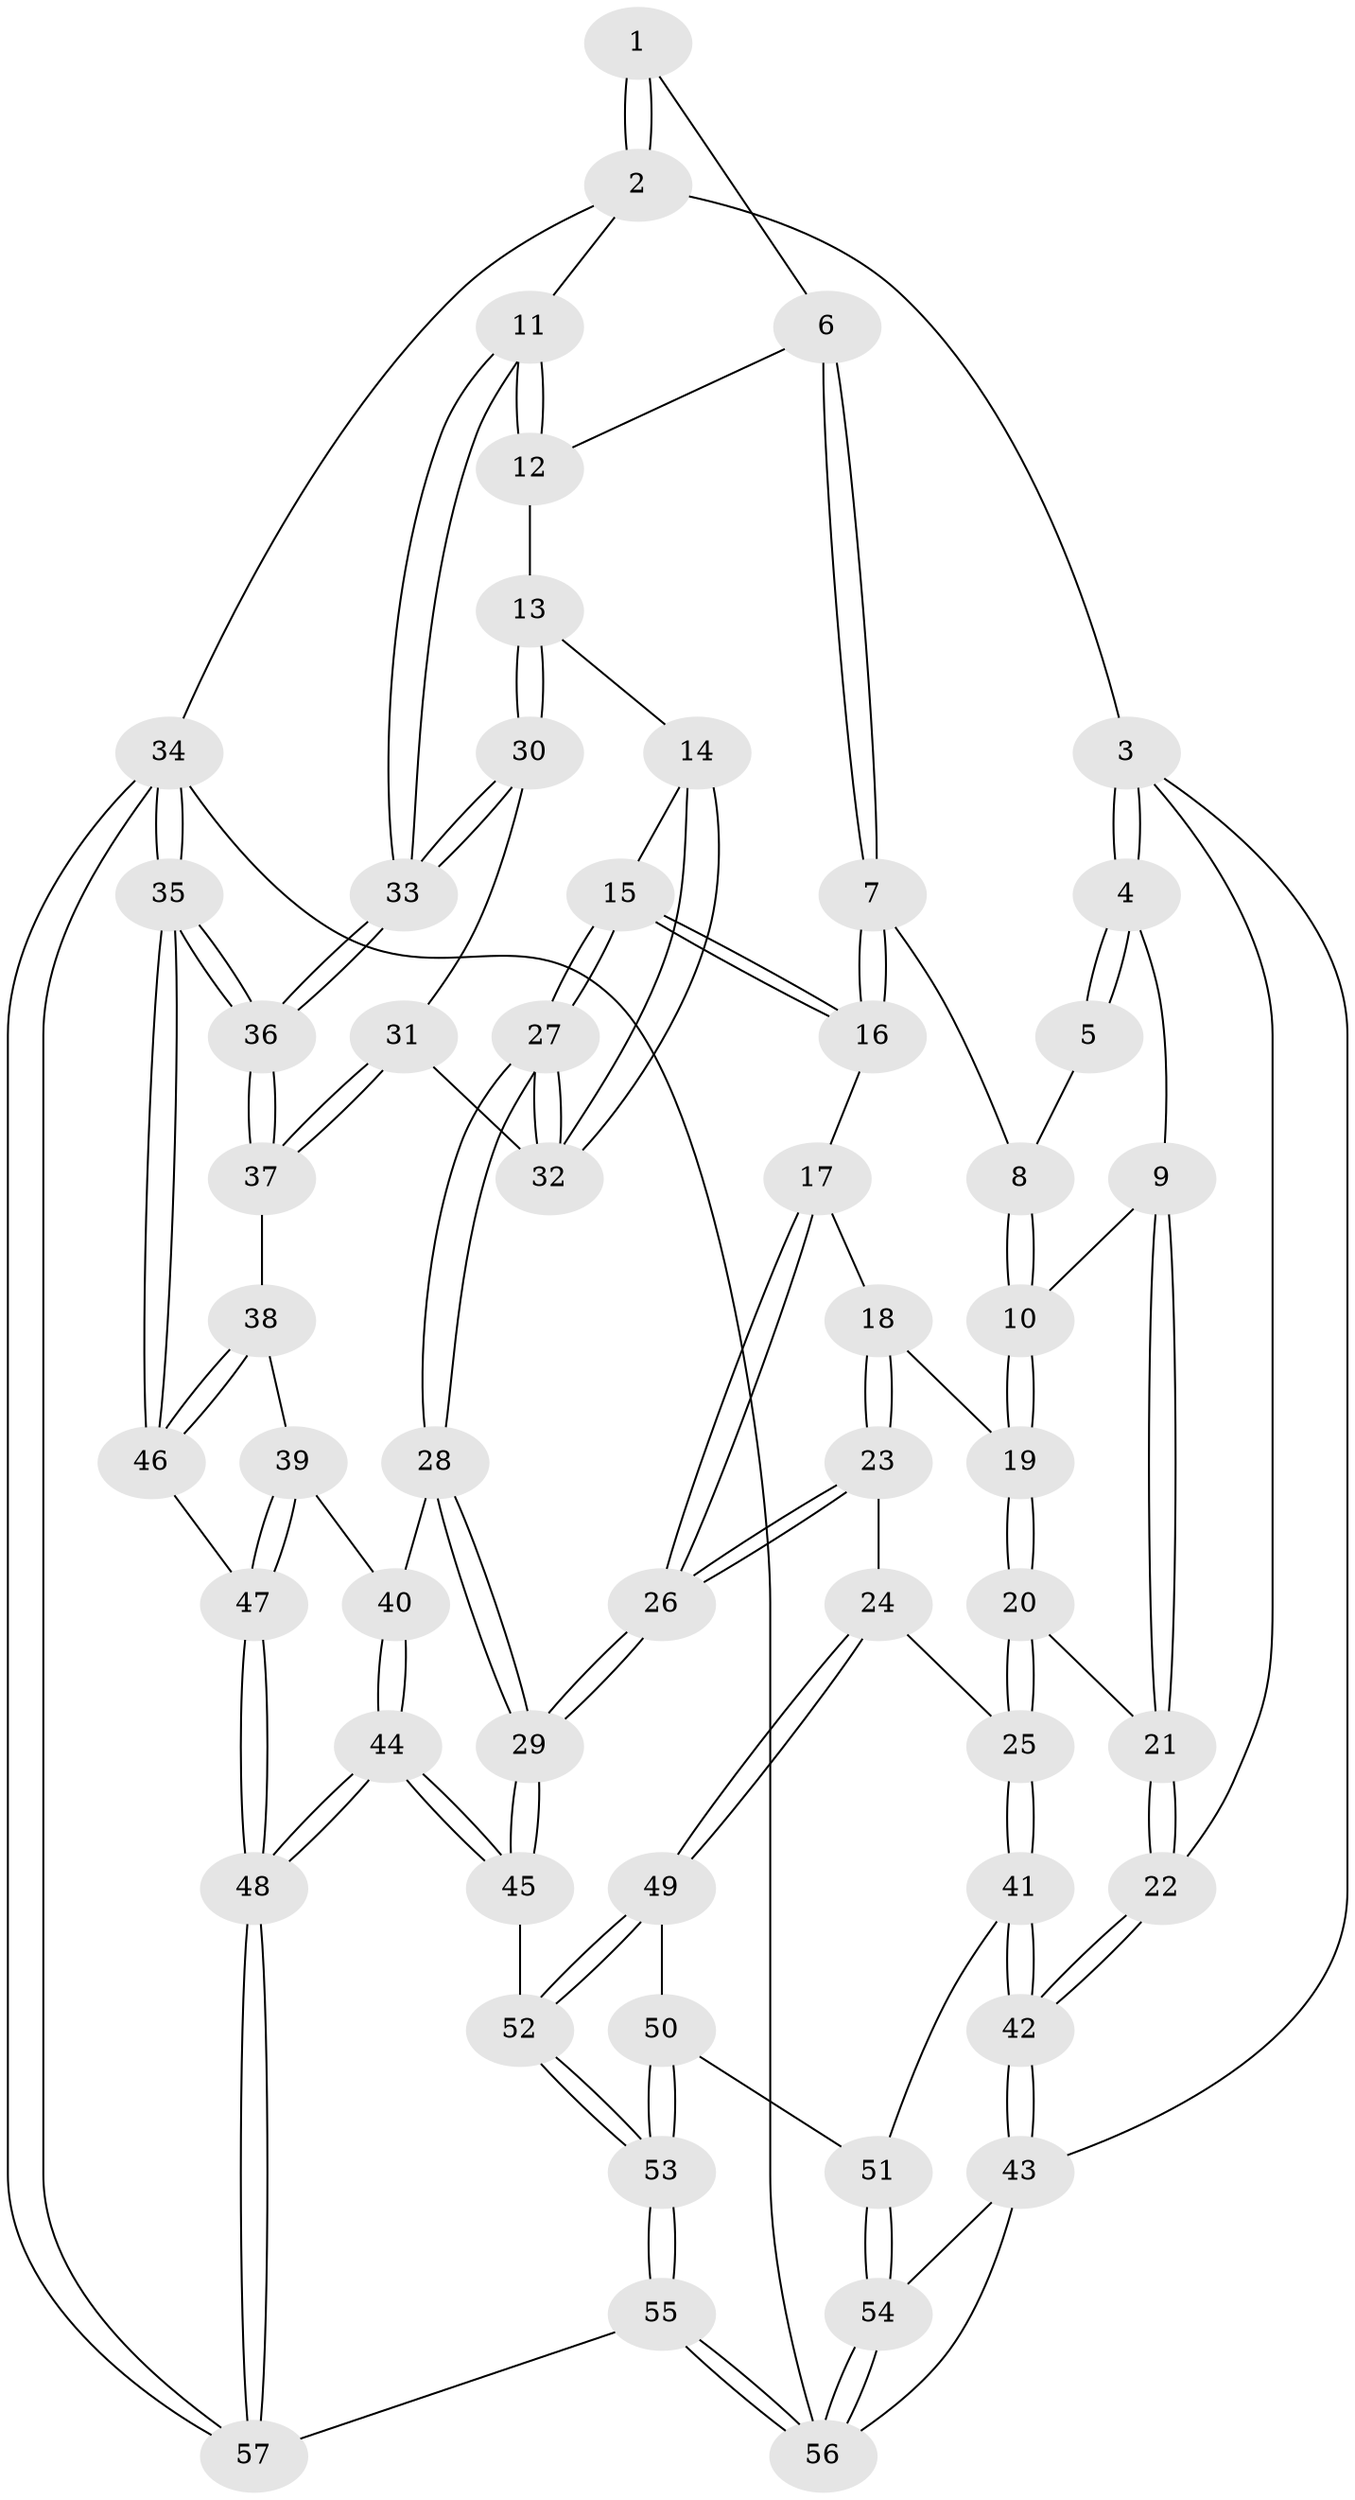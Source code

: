 // coarse degree distribution, {2: 0.1, 4: 0.15, 3: 0.7, 5: 0.05}
// Generated by graph-tools (version 1.1) at 2025/54/03/04/25 22:54:39]
// undirected, 57 vertices, 139 edges
graph export_dot {
  node [color=gray90,style=filled];
  1 [pos="+0.8046006243726592+0"];
  2 [pos="+1+0"];
  3 [pos="+0+0"];
  4 [pos="+0+0"];
  5 [pos="+0.5358002481442359+0"];
  6 [pos="+0.7789060002599151+0.18413482035828457"];
  7 [pos="+0.7282187368023154+0.21674691668838492"];
  8 [pos="+0.5123077207876794+0.013755822712001002"];
  9 [pos="+0.25801186359508244+0.07169329176108528"];
  10 [pos="+0.39935002230494754+0.1825208385579775"];
  11 [pos="+1+0"];
  12 [pos="+0.8021279991622814+0.18506915127512738"];
  13 [pos="+0.9853693331461518+0.3465444247306519"];
  14 [pos="+0.9082569177146308+0.3821944944197375"];
  15 [pos="+0.7751523104225639+0.38123016672064663"];
  16 [pos="+0.699181902600303+0.31469244065036833"];
  17 [pos="+0.6653846554692125+0.3285492450832564"];
  18 [pos="+0.4695910786422599+0.307340048222695"];
  19 [pos="+0.3872292137942018+0.23591464482624355"];
  20 [pos="+0.1945923002150041+0.3430290818070089"];
  21 [pos="+0+0.33528528996618806"];
  22 [pos="+0+0.3349555523283602"];
  23 [pos="+0.4872133480299462+0.5925421256106915"];
  24 [pos="+0.3699208495493688+0.6095547307948768"];
  25 [pos="+0.3660943257508863+0.6079593861702196"];
  26 [pos="+0.5732900260381768+0.6242405491351116"];
  27 [pos="+0.7667546908817151+0.5420309499032318"];
  28 [pos="+0.7382373829024489+0.5897217100376928"];
  29 [pos="+0.5786514962020205+0.6287677601968006"];
  30 [pos="+1+0.3372641005141197"];
  31 [pos="+0.9258265621567221+0.5484075569307839"];
  32 [pos="+0.8901980911778188+0.5169818842227463"];
  33 [pos="+1+0.2868501454426035"];
  34 [pos="+1+1"];
  35 [pos="+1+0.9925643225841281"];
  36 [pos="+1+0.5745462472074062"];
  37 [pos="+0.9600631806376896+0.6078777344006713"];
  38 [pos="+0.8976116885766676+0.6695459215623362"];
  39 [pos="+0.8946323977720425+0.6708688433969928"];
  40 [pos="+0.823427732896255+0.6550511241265976"];
  41 [pos="+0.10939213972732709+0.6936253188087736"];
  42 [pos="+0+0.6393947887671904"];
  43 [pos="+0+0.7199603402453221"];
  44 [pos="+0.7238662187242269+0.901420693128429"];
  45 [pos="+0.607652564561405+0.8160760747325875"];
  46 [pos="+1+0.8717232555018143"];
  47 [pos="+0.8867322697688858+0.790419139604321"];
  48 [pos="+0.7404380732403762+0.9203143220009343"];
  49 [pos="+0.3665598816674276+0.6349492451142339"];
  50 [pos="+0.3417779451925794+0.7965642594980974"];
  51 [pos="+0.22804378699377637+0.8418764978464605"];
  52 [pos="+0.49239103930043043+0.8803705728883906"];
  53 [pos="+0.45279067041114285+0.9037807696391603"];
  54 [pos="+0.19246972645948665+1"];
  55 [pos="+0.30832363829658865+1"];
  56 [pos="+0.2675606296008453+1"];
  57 [pos="+0.8508693163542356+1"];
  1 -- 2;
  1 -- 2;
  1 -- 6;
  2 -- 3;
  2 -- 11;
  2 -- 34;
  3 -- 4;
  3 -- 4;
  3 -- 22;
  3 -- 43;
  4 -- 5;
  4 -- 5;
  4 -- 9;
  5 -- 8;
  6 -- 7;
  6 -- 7;
  6 -- 12;
  7 -- 8;
  7 -- 16;
  7 -- 16;
  8 -- 10;
  8 -- 10;
  9 -- 10;
  9 -- 21;
  9 -- 21;
  10 -- 19;
  10 -- 19;
  11 -- 12;
  11 -- 12;
  11 -- 33;
  11 -- 33;
  12 -- 13;
  13 -- 14;
  13 -- 30;
  13 -- 30;
  14 -- 15;
  14 -- 32;
  14 -- 32;
  15 -- 16;
  15 -- 16;
  15 -- 27;
  15 -- 27;
  16 -- 17;
  17 -- 18;
  17 -- 26;
  17 -- 26;
  18 -- 19;
  18 -- 23;
  18 -- 23;
  19 -- 20;
  19 -- 20;
  20 -- 21;
  20 -- 25;
  20 -- 25;
  21 -- 22;
  21 -- 22;
  22 -- 42;
  22 -- 42;
  23 -- 24;
  23 -- 26;
  23 -- 26;
  24 -- 25;
  24 -- 49;
  24 -- 49;
  25 -- 41;
  25 -- 41;
  26 -- 29;
  26 -- 29;
  27 -- 28;
  27 -- 28;
  27 -- 32;
  27 -- 32;
  28 -- 29;
  28 -- 29;
  28 -- 40;
  29 -- 45;
  29 -- 45;
  30 -- 31;
  30 -- 33;
  30 -- 33;
  31 -- 32;
  31 -- 37;
  31 -- 37;
  33 -- 36;
  33 -- 36;
  34 -- 35;
  34 -- 35;
  34 -- 57;
  34 -- 57;
  34 -- 56;
  35 -- 36;
  35 -- 36;
  35 -- 46;
  35 -- 46;
  36 -- 37;
  36 -- 37;
  37 -- 38;
  38 -- 39;
  38 -- 46;
  38 -- 46;
  39 -- 40;
  39 -- 47;
  39 -- 47;
  40 -- 44;
  40 -- 44;
  41 -- 42;
  41 -- 42;
  41 -- 51;
  42 -- 43;
  42 -- 43;
  43 -- 54;
  43 -- 56;
  44 -- 45;
  44 -- 45;
  44 -- 48;
  44 -- 48;
  45 -- 52;
  46 -- 47;
  47 -- 48;
  47 -- 48;
  48 -- 57;
  48 -- 57;
  49 -- 50;
  49 -- 52;
  49 -- 52;
  50 -- 51;
  50 -- 53;
  50 -- 53;
  51 -- 54;
  51 -- 54;
  52 -- 53;
  52 -- 53;
  53 -- 55;
  53 -- 55;
  54 -- 56;
  54 -- 56;
  55 -- 56;
  55 -- 56;
  55 -- 57;
}
